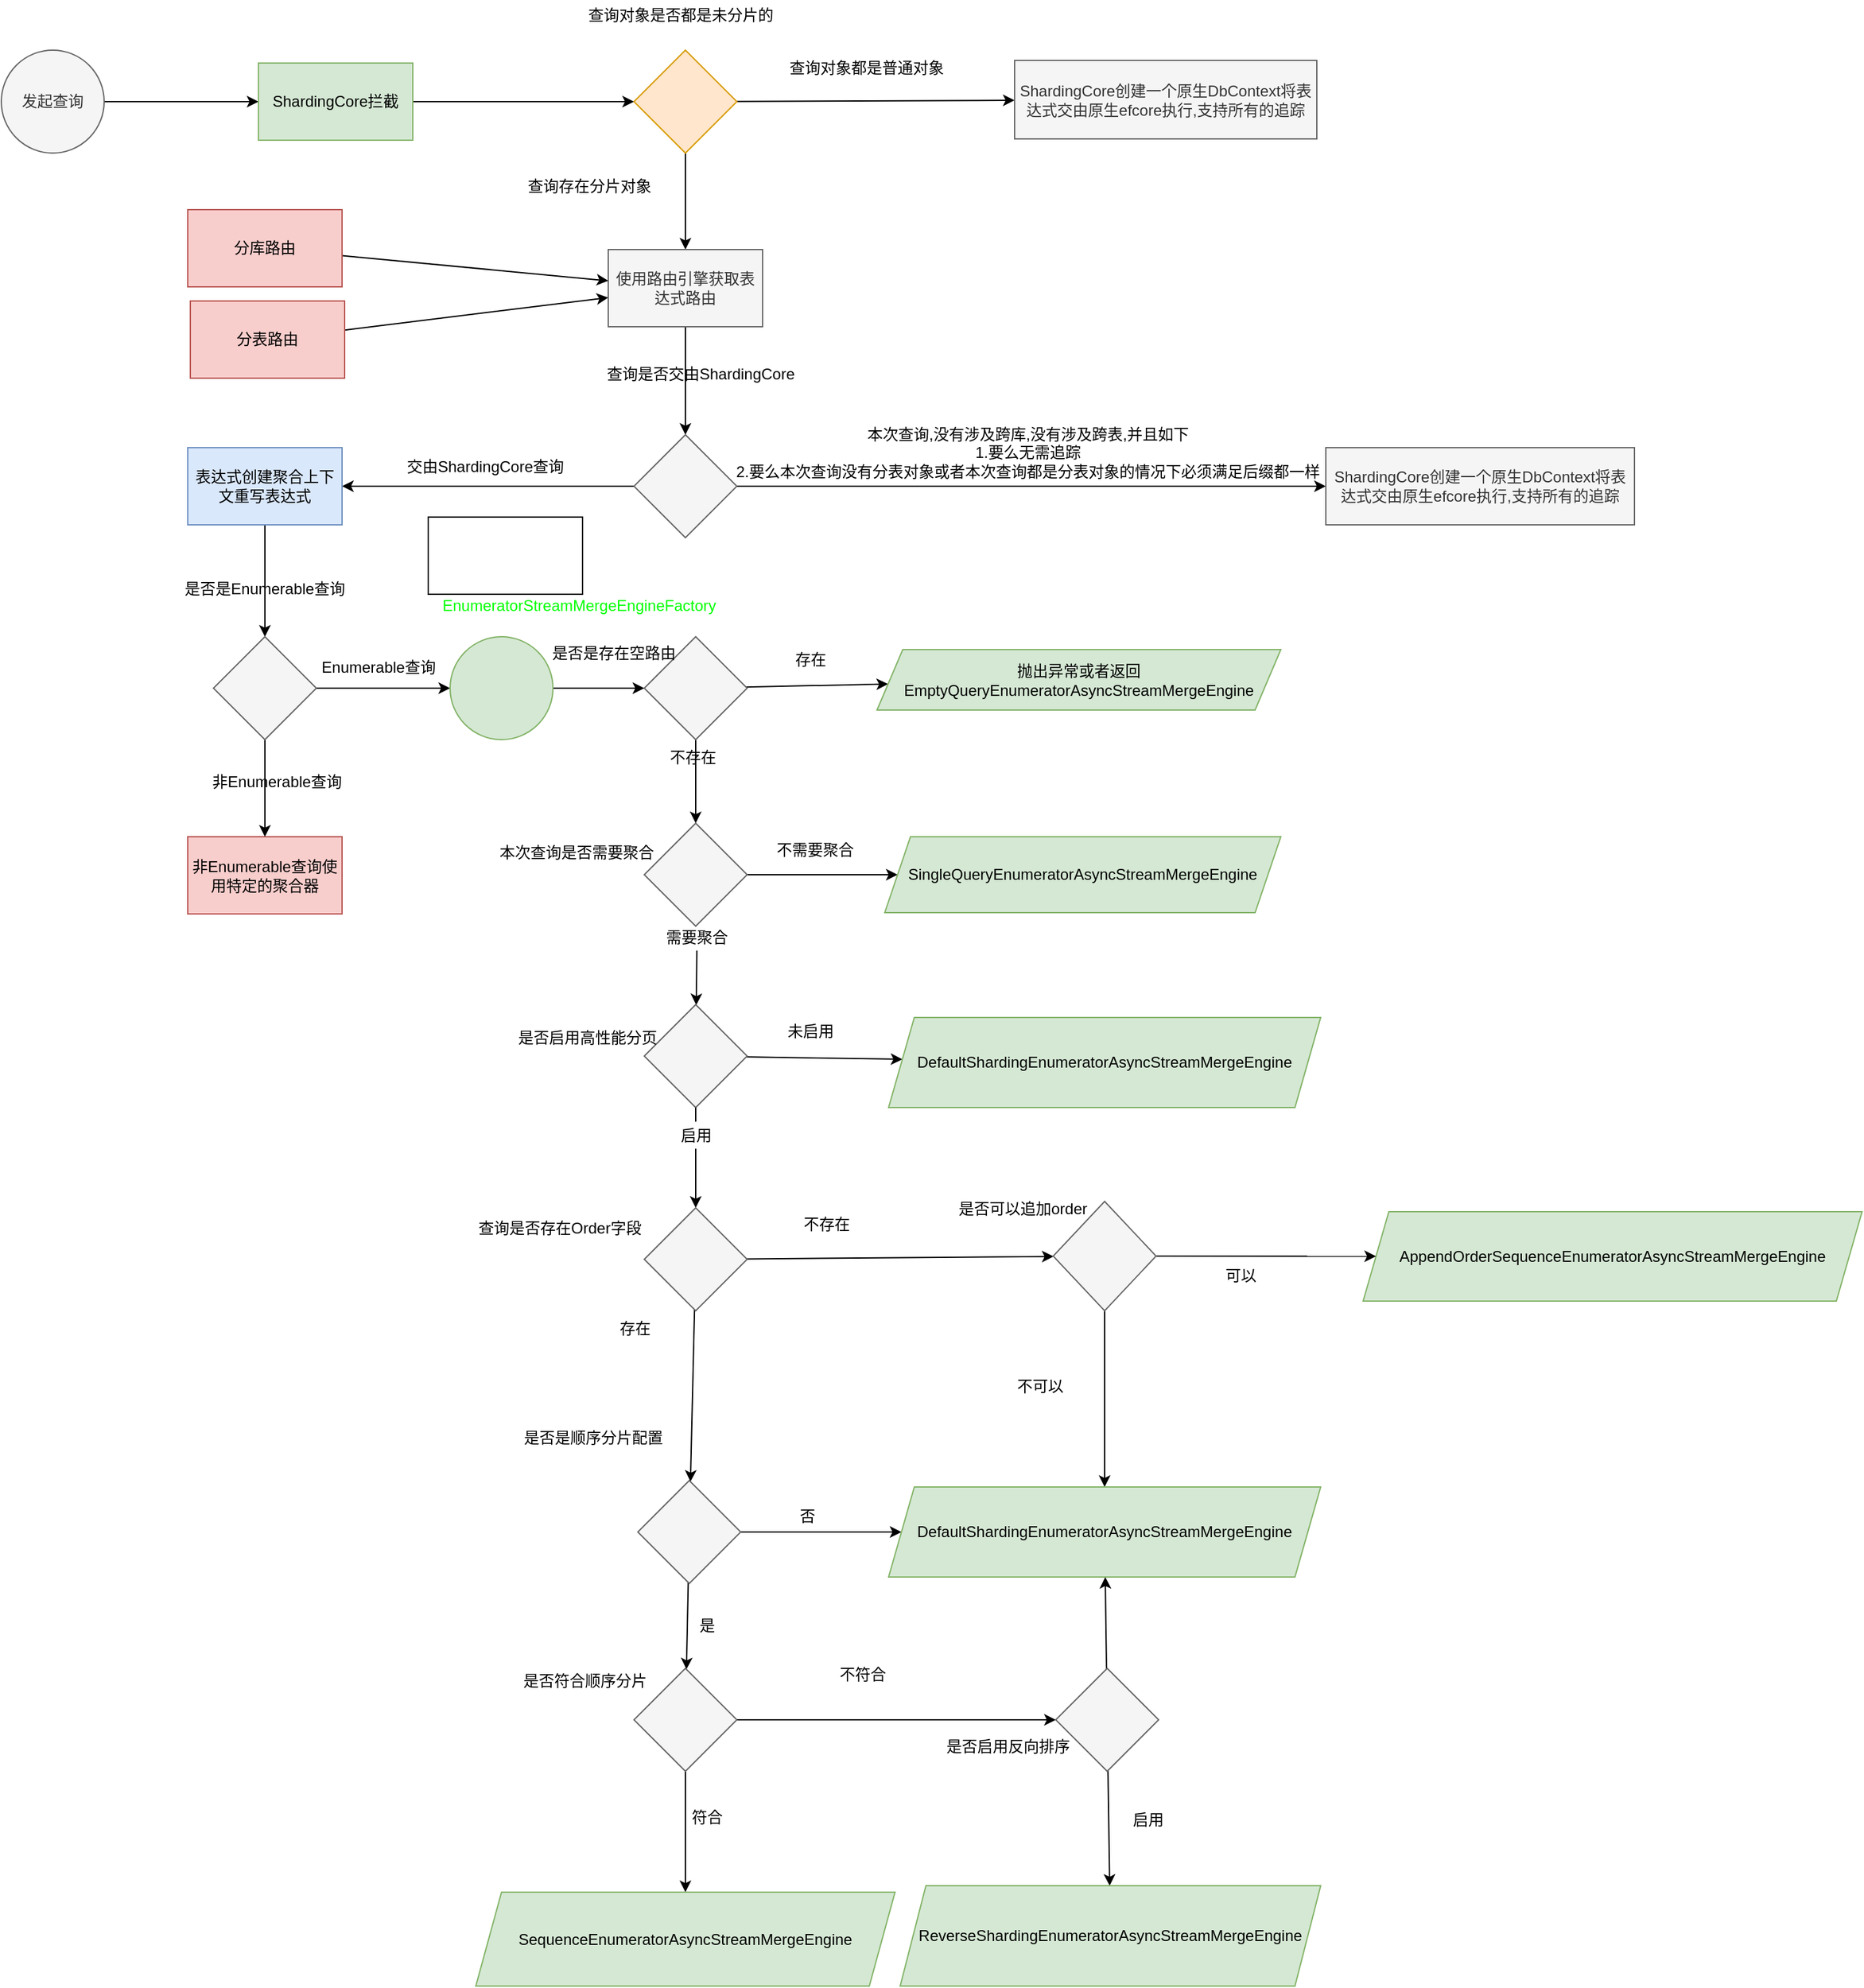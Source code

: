 <mxfile>
    <diagram id="MHCGI5zgXS09eTBA3wTT" name="第 1 页">
        <mxGraphModel dx="1595" dy="931" grid="0" gridSize="10" guides="1" tooltips="1" connect="1" arrows="1" fold="1" page="1" pageScale="1" pageWidth="827" pageHeight="1169" background="#ffffff" math="0" shadow="0">
            <root>
                <mxCell id="0"/>
                <mxCell id="1" parent="0"/>
                <mxCell id="4" style="edgeStyle=none;html=1;exitX=1;exitY=0.5;exitDx=0;exitDy=0;strokeColor=#000000;" edge="1" parent="1" source="2" target="3">
                    <mxGeometry relative="1" as="geometry"/>
                </mxCell>
                <mxCell id="2" value="发起查询" style="ellipse;whiteSpace=wrap;html=1;aspect=fixed;fillColor=#f5f5f5;strokeColor=#666666;fontColor=#333333;" vertex="1" parent="1">
                    <mxGeometry x="20" y="120" width="80" height="80" as="geometry"/>
                </mxCell>
                <mxCell id="7" style="edgeStyle=none;html=1;strokeColor=#000000;" edge="1" parent="1" source="3" target="5">
                    <mxGeometry relative="1" as="geometry"/>
                </mxCell>
                <mxCell id="3" value="&lt;font color=&quot;#000000&quot;&gt;ShardingCore拦截&lt;/font&gt;" style="rounded=0;whiteSpace=wrap;html=1;fillColor=#d5e8d4;strokeColor=#82b366;" vertex="1" parent="1">
                    <mxGeometry x="220" y="130" width="120" height="60" as="geometry"/>
                </mxCell>
                <mxCell id="9" style="edgeStyle=none;html=1;strokeColor=#000000;" edge="1" parent="1" source="5" target="8">
                    <mxGeometry relative="1" as="geometry"/>
                </mxCell>
                <mxCell id="12" style="edgeStyle=none;html=1;entryX=0.5;entryY=0;entryDx=0;entryDy=0;strokeColor=#000000;" edge="1" parent="1" source="5" target="11">
                    <mxGeometry relative="1" as="geometry"/>
                </mxCell>
                <mxCell id="5" value="" style="rhombus;whiteSpace=wrap;html=1;fillColor=#ffe6cc;strokeColor=#d79b00;" vertex="1" parent="1">
                    <mxGeometry x="512" y="120" width="80" height="80" as="geometry"/>
                </mxCell>
                <mxCell id="6" value="&lt;font color=&quot;#000000&quot;&gt;查询对象是否都是未分片的&lt;/font&gt;" style="text;html=1;strokeColor=none;fillColor=none;align=center;verticalAlign=middle;whiteSpace=wrap;rounded=0;" vertex="1" parent="1">
                    <mxGeometry x="445" y="81" width="207" height="23" as="geometry"/>
                </mxCell>
                <mxCell id="8" value="ShardingCore创建一个原生DbContext将表达式交由原生efcore执行,支持所有的追踪" style="rounded=0;whiteSpace=wrap;html=1;fillColor=#f5f5f5;strokeColor=#666666;fontColor=#333333;" vertex="1" parent="1">
                    <mxGeometry x="808" y="128" width="235" height="61" as="geometry"/>
                </mxCell>
                <mxCell id="10" value="&lt;font color=&quot;#000000&quot;&gt;查询对象都是普通对象&lt;/font&gt;" style="text;html=1;strokeColor=none;fillColor=none;align=center;verticalAlign=middle;whiteSpace=wrap;rounded=0;" vertex="1" parent="1">
                    <mxGeometry x="625" y="124" width="136" height="20" as="geometry"/>
                </mxCell>
                <mxCell id="20" style="edgeStyle=none;html=1;strokeColor=#000000;" edge="1" parent="1" source="11" target="19">
                    <mxGeometry relative="1" as="geometry"/>
                </mxCell>
                <mxCell id="11" value="使用路由引擎获取表达式路由" style="rounded=0;whiteSpace=wrap;html=1;fillColor=#f5f5f5;strokeColor=#666666;fontColor=#333333;" vertex="1" parent="1">
                    <mxGeometry x="492" y="275" width="120" height="60" as="geometry"/>
                </mxCell>
                <mxCell id="13" value="&lt;font color=&quot;#000000&quot;&gt;查询存在分片对象&lt;/font&gt;" style="text;html=1;strokeColor=none;fillColor=none;align=center;verticalAlign=middle;whiteSpace=wrap;rounded=0;" vertex="1" parent="1">
                    <mxGeometry x="417" y="216" width="121" height="20" as="geometry"/>
                </mxCell>
                <mxCell id="17" style="edgeStyle=none;html=1;strokeColor=#000000;" edge="1" parent="1" source="15" target="11">
                    <mxGeometry relative="1" as="geometry"/>
                </mxCell>
                <mxCell id="15" value="&lt;font color=&quot;#000000&quot;&gt;分库路由&lt;/font&gt;" style="rounded=0;whiteSpace=wrap;html=1;fillColor=#f8cecc;strokeColor=#b85450;" vertex="1" parent="1">
                    <mxGeometry x="165" y="244" width="120" height="60" as="geometry"/>
                </mxCell>
                <mxCell id="18" style="edgeStyle=none;html=1;entryX=0;entryY=0.622;entryDx=0;entryDy=0;entryPerimeter=0;strokeColor=#000000;" edge="1" parent="1" source="16" target="11">
                    <mxGeometry relative="1" as="geometry"/>
                </mxCell>
                <mxCell id="16" value="&lt;font color=&quot;#000000&quot;&gt;分表路由&lt;/font&gt;" style="rounded=0;whiteSpace=wrap;html=1;fillColor=#f8cecc;strokeColor=#b85450;" vertex="1" parent="1">
                    <mxGeometry x="167" y="315" width="120" height="60" as="geometry"/>
                </mxCell>
                <mxCell id="24" style="edgeStyle=none;html=1;strokeColor=#000000;" edge="1" parent="1" source="19" target="23">
                    <mxGeometry relative="1" as="geometry"/>
                </mxCell>
                <mxCell id="29" style="edgeStyle=none;html=1;entryX=1;entryY=0.5;entryDx=0;entryDy=0;strokeColor=#000000;" edge="1" parent="1" source="19" target="28">
                    <mxGeometry relative="1" as="geometry"/>
                </mxCell>
                <mxCell id="19" value="" style="rhombus;whiteSpace=wrap;html=1;fillColor=#f5f5f5;strokeColor=#666666;fontColor=#333333;" vertex="1" parent="1">
                    <mxGeometry x="512" y="419" width="80" height="80" as="geometry"/>
                </mxCell>
                <mxCell id="22" value="&lt;font color=&quot;#000000&quot;&gt;查询是否交由ShardingCore&lt;/font&gt;" style="text;html=1;strokeColor=none;fillColor=none;align=center;verticalAlign=middle;whiteSpace=wrap;rounded=0;" vertex="1" parent="1">
                    <mxGeometry x="484" y="353" width="160" height="37" as="geometry"/>
                </mxCell>
                <mxCell id="23" value="&lt;span&gt;ShardingCore创建一个原生DbContext将表达式交由原生efcore执行,支持所有的追踪&lt;/span&gt;" style="rounded=0;whiteSpace=wrap;html=1;fillColor=#f5f5f5;strokeColor=#666666;fontColor=#333333;" vertex="1" parent="1">
                    <mxGeometry x="1050" y="429" width="240" height="60" as="geometry"/>
                </mxCell>
                <mxCell id="26" value="&lt;font color=&quot;#000000&quot;&gt;本次查询,没有涉及跨库,没有涉及跨表,并且如下&lt;br&gt;1.要么无需追踪&lt;br&gt;2.要么本次查询没有分表对象或者本次查询都是分表对象的情况下必须满足后缀都一样&lt;br&gt;&lt;/font&gt;" style="text;html=1;strokeColor=none;fillColor=none;align=center;verticalAlign=middle;whiteSpace=wrap;rounded=0;" vertex="1" parent="1">
                    <mxGeometry x="563" y="378" width="511" height="109" as="geometry"/>
                </mxCell>
                <mxCell id="34" style="edgeStyle=none;html=1;strokeColor=#000000;" edge="1" parent="1" source="28" target="33">
                    <mxGeometry relative="1" as="geometry"/>
                </mxCell>
                <mxCell id="28" value="&lt;font color=&quot;#000000&quot;&gt;表达式创建聚合上下文重写表达式&lt;/font&gt;" style="rounded=0;whiteSpace=wrap;html=1;fillColor=#dae8fc;strokeColor=#6c8ebf;" vertex="1" parent="1">
                    <mxGeometry x="165" y="429" width="120" height="60" as="geometry"/>
                </mxCell>
                <mxCell id="30" value="&lt;font color=&quot;#000000&quot;&gt;交由ShardingCore查询&lt;/font&gt;" style="text;html=1;align=center;verticalAlign=middle;resizable=0;points=[];autosize=1;strokeColor=none;" vertex="1" parent="1">
                    <mxGeometry x="330" y="435" width="132" height="18" as="geometry"/>
                </mxCell>
                <mxCell id="31" value="&lt;font color=&quot;#000000&quot;&gt;非Enumerable查询使用特定的聚合器&lt;/font&gt;" style="rounded=0;whiteSpace=wrap;html=1;fillColor=#f8cecc;strokeColor=#b85450;" vertex="1" parent="1">
                    <mxGeometry x="165" y="731.5" width="120" height="60" as="geometry"/>
                </mxCell>
                <mxCell id="36" style="edgeStyle=none;html=1;strokeColor=#000000;" edge="1" parent="1" source="33" target="31">
                    <mxGeometry relative="1" as="geometry"/>
                </mxCell>
                <mxCell id="40" style="edgeStyle=none;html=1;strokeColor=#000000;" edge="1" parent="1" source="33" target="39">
                    <mxGeometry relative="1" as="geometry"/>
                </mxCell>
                <mxCell id="33" value="" style="rhombus;whiteSpace=wrap;html=1;fillColor=#f5f5f5;strokeColor=#666666;fontColor=#333333;" vertex="1" parent="1">
                    <mxGeometry x="185" y="576" width="80" height="80" as="geometry"/>
                </mxCell>
                <mxCell id="35" value="&lt;font color=&quot;#000000&quot;&gt;是否是Enumerable查询&lt;/font&gt;" style="text;html=1;strokeColor=none;fillColor=none;align=center;verticalAlign=middle;whiteSpace=wrap;rounded=0;" vertex="1" parent="1">
                    <mxGeometry x="147" y="526" width="156" height="25" as="geometry"/>
                </mxCell>
                <mxCell id="37" value="&lt;font color=&quot;#000000&quot;&gt;非Enumerable查询&lt;/font&gt;" style="text;html=1;strokeColor=none;fillColor=none;align=center;verticalAlign=middle;whiteSpace=wrap;rounded=0;" vertex="1" parent="1">
                    <mxGeometry x="167" y="677" width="135" height="23" as="geometry"/>
                </mxCell>
                <mxCell id="43" style="edgeStyle=none;html=1;strokeColor=#000000;" edge="1" parent="1" source="39" target="42">
                    <mxGeometry relative="1" as="geometry"/>
                </mxCell>
                <mxCell id="39" value="" style="ellipse;whiteSpace=wrap;html=1;aspect=fixed;fillColor=#d5e8d4;strokeColor=#82b366;" vertex="1" parent="1">
                    <mxGeometry x="369" y="576" width="80" height="80" as="geometry"/>
                </mxCell>
                <mxCell id="41" value="&lt;font color=&quot;#000000&quot;&gt;Enumerable查询&lt;/font&gt;" style="text;html=1;strokeColor=none;fillColor=none;align=center;verticalAlign=middle;whiteSpace=wrap;rounded=0;" vertex="1" parent="1">
                    <mxGeometry x="246" y="588" width="135" height="23" as="geometry"/>
                </mxCell>
                <mxCell id="48" style="edgeStyle=none;html=1;strokeColor=#000000;" edge="1" parent="1" source="42" target="47">
                    <mxGeometry relative="1" as="geometry"/>
                </mxCell>
                <mxCell id="51" style="edgeStyle=none;html=1;strokeColor=#000000;" edge="1" parent="1" source="42" target="50">
                    <mxGeometry relative="1" as="geometry"/>
                </mxCell>
                <mxCell id="42" value="" style="rhombus;whiteSpace=wrap;html=1;fillColor=#f5f5f5;strokeColor=#666666;fontColor=#333333;" vertex="1" parent="1">
                    <mxGeometry x="520" y="576" width="80" height="80" as="geometry"/>
                </mxCell>
                <mxCell id="44" value="&lt;font color=&quot;#000000&quot;&gt;是否是存在空路由&lt;/font&gt;" style="text;html=1;strokeColor=none;fillColor=none;align=center;verticalAlign=middle;whiteSpace=wrap;rounded=0;" vertex="1" parent="1">
                    <mxGeometry x="439" y="579" width="115" height="20" as="geometry"/>
                </mxCell>
                <mxCell id="45" value="&lt;font color=&quot;#00ff00&quot;&gt;EnumeratorStreamMergeEngineFactory&lt;/font&gt;" style="text;html=1;align=center;verticalAlign=middle;resizable=0;points=[];autosize=1;strokeColor=none;" vertex="1" parent="1">
                    <mxGeometry x="357" y="543" width="223" height="18" as="geometry"/>
                </mxCell>
                <mxCell id="46" value="" style="rounded=0;whiteSpace=wrap;html=1;" vertex="1" parent="1">
                    <mxGeometry x="352" y="483" width="120" height="60" as="geometry"/>
                </mxCell>
                <mxCell id="47" value="&lt;font color=&quot;#000000&quot;&gt;抛出异常或者返回EmptyQueryEnumeratorAsyncStreamMergeEngine&lt;/font&gt;" style="shape=parallelogram;perimeter=parallelogramPerimeter;whiteSpace=wrap;html=1;fixedSize=1;fillColor=#d5e8d4;strokeColor=#82b366;" vertex="1" parent="1">
                    <mxGeometry x="701" y="586" width="314" height="47" as="geometry"/>
                </mxCell>
                <mxCell id="49" value="&lt;font color=&quot;#000000&quot;&gt;存在&lt;/font&gt;" style="text;html=1;strokeColor=none;fillColor=none;align=center;verticalAlign=middle;whiteSpace=wrap;rounded=0;" vertex="1" parent="1">
                    <mxGeometry x="607" y="585" width="85" height="17" as="geometry"/>
                </mxCell>
                <mxCell id="57" style="edgeStyle=none;html=1;strokeColor=#000000;" edge="1" parent="1" source="50" target="56">
                    <mxGeometry relative="1" as="geometry"/>
                </mxCell>
                <mxCell id="60" style="edgeStyle=none;html=1;strokeColor=#000000;startArrow=none;" edge="1" parent="1" source="61" target="59">
                    <mxGeometry relative="1" as="geometry"/>
                </mxCell>
                <mxCell id="50" value="" style="rhombus;whiteSpace=wrap;html=1;fillColor=#f5f5f5;strokeColor=#666666;fontColor=#333333;" vertex="1" parent="1">
                    <mxGeometry x="520" y="721" width="80" height="80" as="geometry"/>
                </mxCell>
                <mxCell id="52" value="&lt;font color=&quot;#000000&quot;&gt;不存在&lt;/font&gt;" style="text;html=1;strokeColor=none;fillColor=none;align=center;verticalAlign=middle;whiteSpace=wrap;rounded=0;" vertex="1" parent="1">
                    <mxGeometry x="538" y="660" width="40" height="20" as="geometry"/>
                </mxCell>
                <mxCell id="53" value="&lt;font color=&quot;#000000&quot;&gt;本次查询是否需要聚合&lt;/font&gt;" style="text;html=1;strokeColor=none;fillColor=none;align=center;verticalAlign=middle;whiteSpace=wrap;rounded=0;" vertex="1" parent="1">
                    <mxGeometry x="397" y="735" width="141" height="17" as="geometry"/>
                </mxCell>
                <mxCell id="56" value="&lt;font color=&quot;#000000&quot;&gt;SingleQueryEnumeratorAsyncStreamMergeEngine&lt;/font&gt;" style="shape=parallelogram;perimeter=parallelogramPerimeter;whiteSpace=wrap;html=1;fixedSize=1;fillColor=#d5e8d4;strokeColor=#82b366;" vertex="1" parent="1">
                    <mxGeometry x="707" y="731.5" width="308" height="59" as="geometry"/>
                </mxCell>
                <mxCell id="58" value="&lt;font color=&quot;#000000&quot;&gt;不需要聚合&lt;/font&gt;" style="text;html=1;strokeColor=none;fillColor=none;align=center;verticalAlign=middle;whiteSpace=wrap;rounded=0;" vertex="1" parent="1">
                    <mxGeometry x="607" y="731" width="92" height="21" as="geometry"/>
                </mxCell>
                <mxCell id="67" style="edgeStyle=none;html=1;strokeColor=#000000;" edge="1" parent="1" source="59" target="63">
                    <mxGeometry relative="1" as="geometry"/>
                </mxCell>
                <mxCell id="70" style="edgeStyle=none;html=1;strokeColor=#000000;startArrow=none;" edge="1" parent="1" source="71" target="69">
                    <mxGeometry relative="1" as="geometry"/>
                </mxCell>
                <mxCell id="59" value="" style="rhombus;whiteSpace=wrap;html=1;fillColor=#f5f5f5;strokeColor=#666666;fontColor=#333333;" vertex="1" parent="1">
                    <mxGeometry x="520" y="862" width="80" height="80" as="geometry"/>
                </mxCell>
                <mxCell id="61" value="&lt;font color=&quot;#000000&quot;&gt;需要聚合&lt;/font&gt;" style="text;html=1;strokeColor=none;fillColor=none;align=center;verticalAlign=middle;whiteSpace=wrap;rounded=0;" vertex="1" parent="1">
                    <mxGeometry x="515" y="799" width="92" height="21" as="geometry"/>
                </mxCell>
                <mxCell id="63" value="&lt;font color=&quot;#000000&quot;&gt;DefaultShardingEnumeratorAsyncStreamMergeEngine&lt;/font&gt;" style="shape=parallelogram;perimeter=parallelogramPerimeter;whiteSpace=wrap;html=1;fixedSize=1;fillColor=#d5e8d4;strokeColor=#82b366;" vertex="1" parent="1">
                    <mxGeometry x="710" y="872" width="336" height="70" as="geometry"/>
                </mxCell>
                <mxCell id="64" value="&lt;font color=&quot;#000000&quot;&gt;是否启用高性能分页&lt;/font&gt;" style="text;html=1;strokeColor=none;fillColor=none;align=center;verticalAlign=middle;whiteSpace=wrap;rounded=0;" vertex="1" parent="1">
                    <mxGeometry x="414" y="876" width="124" height="23" as="geometry"/>
                </mxCell>
                <mxCell id="68" value="&lt;font color=&quot;#000000&quot;&gt;未启用&lt;/font&gt;" style="text;html=1;strokeColor=none;fillColor=none;align=center;verticalAlign=middle;whiteSpace=wrap;rounded=0;" vertex="1" parent="1">
                    <mxGeometry x="617" y="872" width="65" height="21" as="geometry"/>
                </mxCell>
                <mxCell id="79" style="edgeStyle=none;html=1;strokeColor=#000000;" edge="1" parent="1" source="69" target="77">
                    <mxGeometry relative="1" as="geometry"/>
                </mxCell>
                <mxCell id="84" style="edgeStyle=none;html=1;strokeColor=#000000;" edge="1" parent="1" source="69" target="83">
                    <mxGeometry relative="1" as="geometry"/>
                </mxCell>
                <mxCell id="69" value="" style="rhombus;whiteSpace=wrap;html=1;fillColor=#f5f5f5;strokeColor=#666666;fontColor=#333333;" vertex="1" parent="1">
                    <mxGeometry x="520" y="1020" width="80" height="80" as="geometry"/>
                </mxCell>
                <mxCell id="71" value="&lt;font color=&quot;#000000&quot;&gt;启用&lt;/font&gt;" style="text;html=1;strokeColor=none;fillColor=none;align=center;verticalAlign=middle;whiteSpace=wrap;rounded=0;" vertex="1" parent="1">
                    <mxGeometry x="527.5" y="953" width="65" height="21" as="geometry"/>
                </mxCell>
                <mxCell id="72" value="" style="edgeStyle=none;html=1;strokeColor=#000000;endArrow=none;" edge="1" parent="1" source="59" target="71">
                    <mxGeometry relative="1" as="geometry">
                        <mxPoint x="560" y="942" as="sourcePoint"/>
                        <mxPoint x="560" y="1020" as="targetPoint"/>
                    </mxGeometry>
                </mxCell>
                <mxCell id="73" value="&lt;font color=&quot;#000000&quot;&gt;查询是否存在Order字段&lt;/font&gt;" style="text;html=1;strokeColor=none;fillColor=none;align=center;verticalAlign=middle;whiteSpace=wrap;rounded=0;" vertex="1" parent="1">
                    <mxGeometry x="376" y="1023" width="157" height="26" as="geometry"/>
                </mxCell>
                <mxCell id="74" value="&lt;font color=&quot;#000000&quot;&gt;AppendOrderSequenceEnumeratorAsyncStreamMergeEngine&lt;/font&gt;" style="shape=parallelogram;perimeter=parallelogramPerimeter;whiteSpace=wrap;html=1;fixedSize=1;fillColor=#d5e8d4;strokeColor=#82b366;" vertex="1" parent="1">
                    <mxGeometry x="1079" y="1023" width="388" height="69.5" as="geometry"/>
                </mxCell>
                <mxCell id="76" value="&lt;font color=&quot;#000000&quot;&gt;不存在&lt;/font&gt;" style="text;html=1;strokeColor=none;fillColor=none;align=center;verticalAlign=middle;whiteSpace=wrap;rounded=0;" vertex="1" parent="1">
                    <mxGeometry x="642" y="1023" width="40" height="20" as="geometry"/>
                </mxCell>
                <mxCell id="78" style="edgeStyle=none;html=1;strokeColor=#000000;" edge="1" parent="1" source="77" target="74">
                    <mxGeometry relative="1" as="geometry"/>
                </mxCell>
                <mxCell id="115" style="edgeStyle=none;html=1;strokeColor=#000000;" edge="1" parent="1" source="77" target="111">
                    <mxGeometry relative="1" as="geometry"/>
                </mxCell>
                <mxCell id="77" value="" style="rhombus;whiteSpace=wrap;html=1;fillColor=#f5f5f5;strokeColor=#666666;fontColor=#333333;" vertex="1" parent="1">
                    <mxGeometry x="838" y="1015" width="80" height="85" as="geometry"/>
                </mxCell>
                <mxCell id="81" value="&lt;font color=&quot;#000000&quot;&gt;不可以&lt;/font&gt;" style="text;html=1;strokeColor=none;fillColor=none;align=center;verticalAlign=middle;whiteSpace=wrap;rounded=0;" vertex="1" parent="1">
                    <mxGeometry x="808" y="1149" width="40" height="20" as="geometry"/>
                </mxCell>
                <mxCell id="82" value="&lt;font color=&quot;#000000&quot;&gt;可以&lt;/font&gt;" style="text;html=1;strokeColor=none;fillColor=none;align=center;verticalAlign=middle;whiteSpace=wrap;rounded=0;" vertex="1" parent="1">
                    <mxGeometry x="964" y="1063" width="40" height="20" as="geometry"/>
                </mxCell>
                <mxCell id="87" style="edgeStyle=none;html=1;strokeColor=#000000;" edge="1" parent="1" source="83" target="86">
                    <mxGeometry relative="1" as="geometry"/>
                </mxCell>
                <mxCell id="113" style="edgeStyle=none;html=1;strokeColor=#000000;" edge="1" parent="1" source="83" target="111">
                    <mxGeometry relative="1" as="geometry"/>
                </mxCell>
                <mxCell id="83" value="" style="rhombus;whiteSpace=wrap;html=1;fillColor=#f5f5f5;strokeColor=#666666;fontColor=#333333;" vertex="1" parent="1">
                    <mxGeometry x="515" y="1232" width="80" height="80" as="geometry"/>
                </mxCell>
                <mxCell id="85" value="&lt;font color=&quot;#000000&quot;&gt;存在&lt;/font&gt;" style="text;html=1;strokeColor=none;fillColor=none;align=center;verticalAlign=middle;whiteSpace=wrap;rounded=0;" vertex="1" parent="1">
                    <mxGeometry x="493" y="1104" width="40" height="20" as="geometry"/>
                </mxCell>
                <mxCell id="90" style="edgeStyle=none;html=1;strokeColor=#000000;" edge="1" parent="1" source="86" target="89">
                    <mxGeometry relative="1" as="geometry"/>
                </mxCell>
                <mxCell id="98" style="edgeStyle=none;html=1;strokeColor=#000000;" edge="1" parent="1" source="86" target="97">
                    <mxGeometry relative="1" as="geometry"/>
                </mxCell>
                <mxCell id="86" value="" style="rhombus;whiteSpace=wrap;html=1;fillColor=#f5f5f5;strokeColor=#666666;fontColor=#333333;" vertex="1" parent="1">
                    <mxGeometry x="512" y="1378" width="80" height="80" as="geometry"/>
                </mxCell>
                <mxCell id="88" value="&lt;font color=&quot;#000000&quot;&gt;是否是顺序分片配置&lt;/font&gt;" style="text;html=1;strokeColor=none;fillColor=none;align=center;verticalAlign=middle;whiteSpace=wrap;rounded=0;" vertex="1" parent="1">
                    <mxGeometry x="423" y="1187" width="115" height="23" as="geometry"/>
                </mxCell>
                <mxCell id="89" value="&lt;font color=&quot;#000000&quot;&gt;SequenceEnumeratorAsyncStreamMergeEngine&lt;/font&gt;" style="shape=parallelogram;perimeter=parallelogramPerimeter;whiteSpace=wrap;html=1;fixedSize=1;fillColor=#d5e8d4;strokeColor=#82b366;" vertex="1" parent="1">
                    <mxGeometry x="389" y="1552" width="326" height="73" as="geometry"/>
                </mxCell>
                <mxCell id="91" value="&lt;font color=&quot;#000000&quot;&gt;是&lt;/font&gt;" style="text;html=1;strokeColor=none;fillColor=none;align=center;verticalAlign=middle;whiteSpace=wrap;rounded=0;" vertex="1" parent="1">
                    <mxGeometry x="549" y="1335" width="40" height="20" as="geometry"/>
                </mxCell>
                <mxCell id="92" value="&lt;font color=&quot;#000000&quot;&gt;是否符合顺序分片&lt;/font&gt;" style="text;html=1;strokeColor=none;fillColor=none;align=center;verticalAlign=middle;whiteSpace=wrap;rounded=0;" vertex="1" parent="1">
                    <mxGeometry x="389" y="1378" width="170" height="20" as="geometry"/>
                </mxCell>
                <mxCell id="93" value="&lt;font color=&quot;#000000&quot;&gt;符合&lt;/font&gt;" style="text;html=1;strokeColor=none;fillColor=none;align=center;verticalAlign=middle;whiteSpace=wrap;rounded=0;" vertex="1" parent="1">
                    <mxGeometry x="549" y="1484" width="40" height="20" as="geometry"/>
                </mxCell>
                <mxCell id="96" value="&lt;font color=&quot;#000000&quot;&gt;不符合&lt;/font&gt;" style="text;html=1;strokeColor=none;fillColor=none;align=center;verticalAlign=middle;whiteSpace=wrap;rounded=0;" vertex="1" parent="1">
                    <mxGeometry x="670" y="1373" width="40" height="20" as="geometry"/>
                </mxCell>
                <mxCell id="100" style="edgeStyle=none;html=1;strokeColor=#000000;" edge="1" parent="1" source="97" target="99">
                    <mxGeometry relative="1" as="geometry"/>
                </mxCell>
                <mxCell id="112" style="edgeStyle=none;html=1;strokeColor=#000000;" edge="1" parent="1" source="97" target="111">
                    <mxGeometry relative="1" as="geometry"/>
                </mxCell>
                <mxCell id="97" value="" style="rhombus;whiteSpace=wrap;html=1;fillColor=#f5f5f5;strokeColor=#666666;fontColor=#333333;" vertex="1" parent="1">
                    <mxGeometry x="840" y="1378" width="80" height="80" as="geometry"/>
                </mxCell>
                <mxCell id="99" value="&lt;font color=&quot;#000000&quot;&gt;ReverseShardingEnumeratorAsyncStreamMergeEngine&lt;/font&gt;" style="shape=parallelogram;perimeter=parallelogramPerimeter;whiteSpace=wrap;html=1;fixedSize=1;fillColor=#d5e8d4;strokeColor=#82b366;" vertex="1" parent="1">
                    <mxGeometry x="719" y="1547" width="327" height="78" as="geometry"/>
                </mxCell>
                <mxCell id="101" value="&lt;font color=&quot;#000000&quot;&gt;是否启用反向排序&lt;/font&gt;" style="text;html=1;strokeColor=none;fillColor=none;align=center;verticalAlign=middle;whiteSpace=wrap;rounded=0;" vertex="1" parent="1">
                    <mxGeometry x="740" y="1426" width="126" height="26" as="geometry"/>
                </mxCell>
                <mxCell id="102" value="&lt;font color=&quot;#000000&quot;&gt;启用&lt;/font&gt;" style="text;html=1;strokeColor=none;fillColor=none;align=center;verticalAlign=middle;whiteSpace=wrap;rounded=0;" vertex="1" parent="1">
                    <mxGeometry x="892" y="1486" width="40" height="20" as="geometry"/>
                </mxCell>
                <mxCell id="109" value="&lt;font color=&quot;#000000&quot;&gt;是否可以追加order&lt;/font&gt;" style="text;html=1;strokeColor=none;fillColor=none;align=center;verticalAlign=middle;whiteSpace=wrap;rounded=0;" vertex="1" parent="1">
                    <mxGeometry x="761" y="1007" width="107" height="27" as="geometry"/>
                </mxCell>
                <mxCell id="111" value="&lt;font color=&quot;#000000&quot;&gt;DefaultShardingEnumeratorAsyncStreamMergeEngine&lt;/font&gt;" style="shape=parallelogram;perimeter=parallelogramPerimeter;whiteSpace=wrap;html=1;fixedSize=1;fillColor=#d5e8d4;strokeColor=#82b366;" vertex="1" parent="1">
                    <mxGeometry x="710" y="1237" width="336" height="70" as="geometry"/>
                </mxCell>
                <mxCell id="116" value="&lt;font color=&quot;#000000&quot;&gt;否&lt;/font&gt;" style="text;html=1;strokeColor=none;fillColor=none;align=center;verticalAlign=middle;whiteSpace=wrap;rounded=0;" vertex="1" parent="1">
                    <mxGeometry x="627" y="1250" width="40" height="20" as="geometry"/>
                </mxCell>
            </root>
        </mxGraphModel>
    </diagram>
</mxfile>